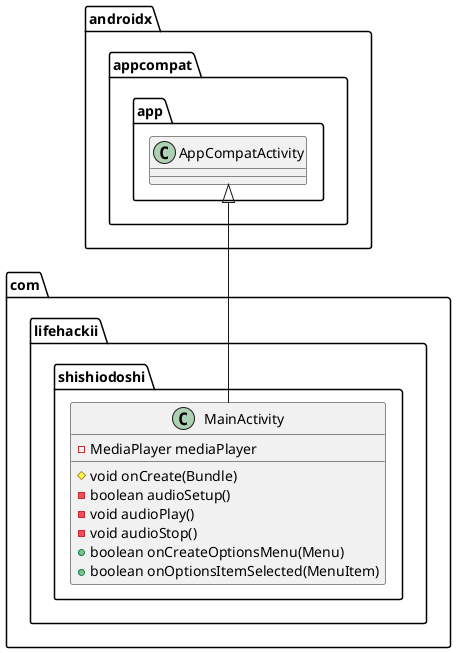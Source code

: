 @startuml
class com.lifehackii.shishiodoshi.MainActivity {
- MediaPlayer mediaPlayer
# void onCreate(Bundle)
- boolean audioSetup()
- void audioPlay()
- void audioStop()
+ boolean onCreateOptionsMenu(Menu)
+ boolean onOptionsItemSelected(MenuItem)
}


androidx.appcompat.app.AppCompatActivity <|-- com.lifehackii.shishiodoshi.MainActivity
@enduml